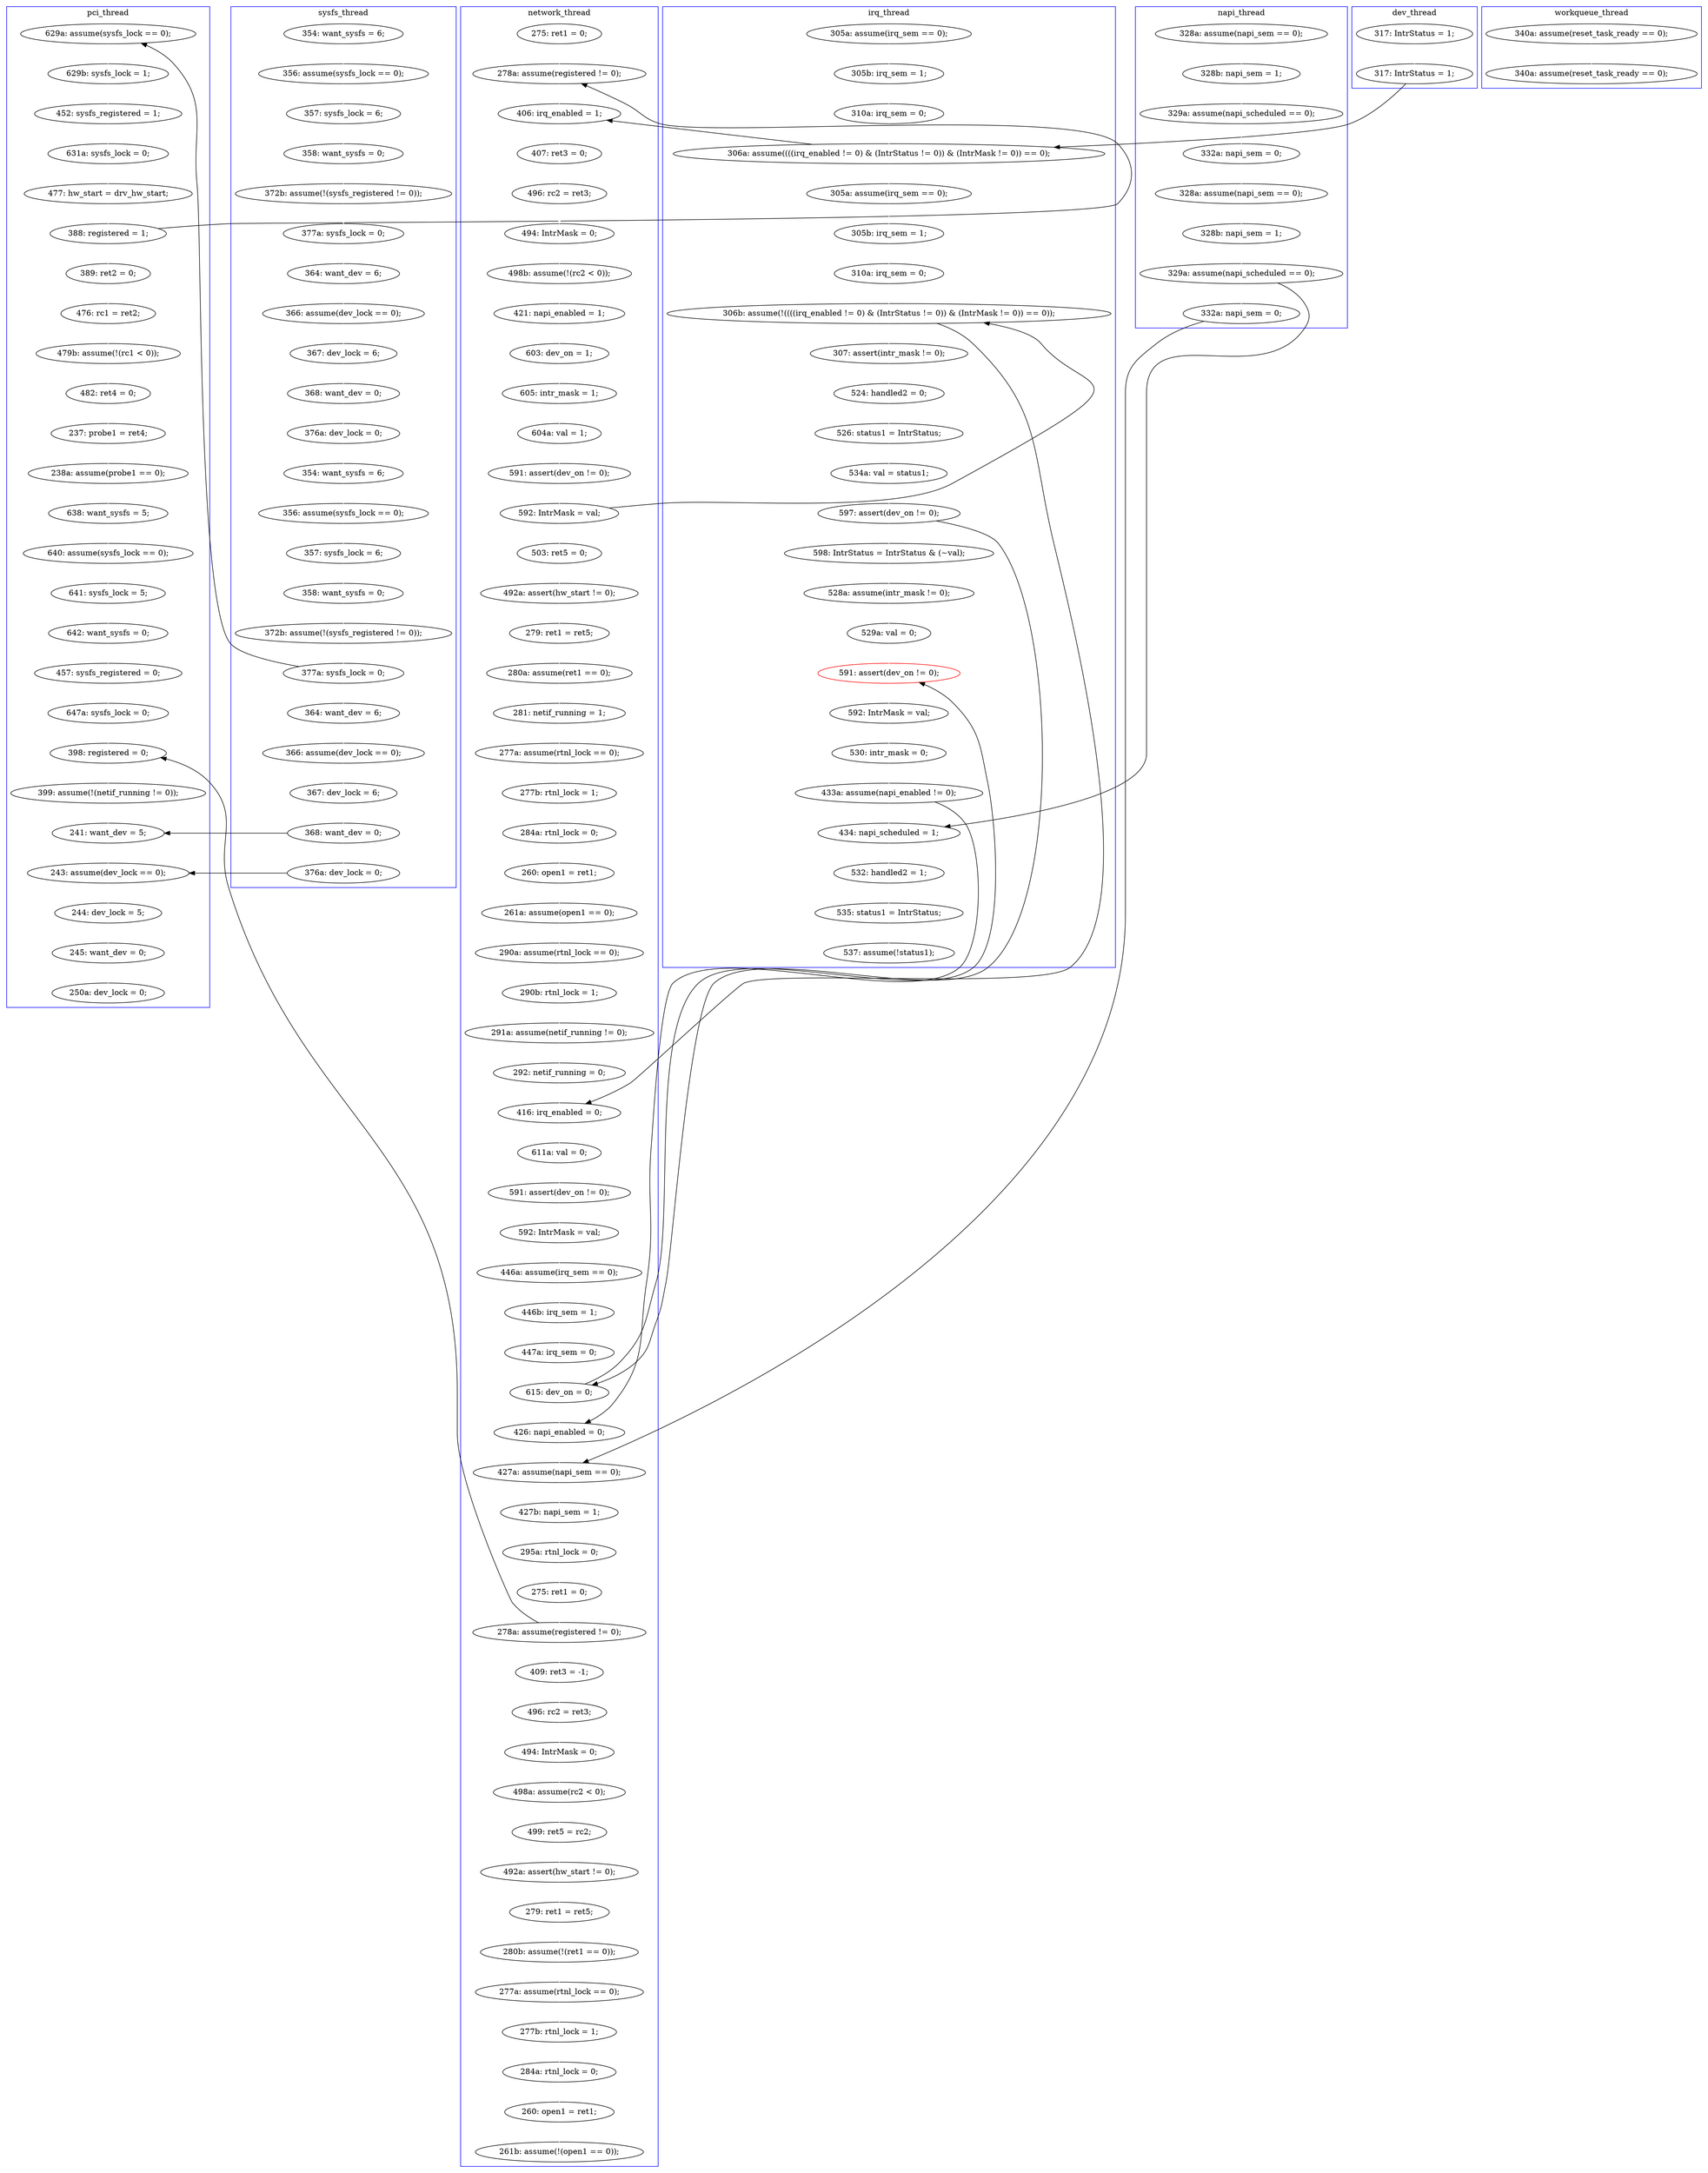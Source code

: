 digraph Counterexample {
	157 -> 158 [color = white, style = solid]
	99 -> 100 [color = white, style = solid]
	211 -> 213 [color = white, style = solid]
	74 -> 250 [color = black, style = solid, constraint = false]
	53 -> 74 [color = white, style = solid]
	231 -> 236 [color = black, style = solid, constraint = false]
	76 -> 77 [color = white, style = solid]
	191 -> 215 [color = white, style = solid]
	88 -> 96 [color = white, style = solid]
	202 -> 207 [color = white, style = solid]
	303 -> 304 [color = white, style = solid]
	213 -> 214 [color = white, style = solid]
	111 -> 116 [color = white, style = solid]
	167 -> 168 [color = white, style = solid]
	288 -> 290 [color = white, style = solid]
	65 -> 67 [color = white, style = solid]
	243 -> 249 [color = black, style = solid, constraint = false]
	228 -> 229 [color = white, style = solid]
	244 -> 246 [color = white, style = solid]
	122 -> 124 [color = black, style = solid, constraint = false]
	122 -> 123 [color = white, style = solid]
	50 -> 53 [color = white, style = solid]
	102 -> 315 [color = black, style = solid, constraint = false]
	284 -> 285 [color = white, style = solid]
	100 -> 312 [color = black, style = solid, constraint = false]
	247 -> 310 [color = white, style = solid]
	304 -> 306 [color = white, style = solid]
	79 -> 80 [color = white, style = solid]
	165 -> 173 [color = white, style = solid]
	98 -> 99 [color = white, style = solid]
	168 -> 170 [color = white, style = solid]
	262 -> 271 [color = white, style = solid]
	231 -> 249 [color = white, style = solid]
	170 -> 207 [color = black, style = solid, constraint = false]
	109 -> 111 [color = white, style = solid]
	260 -> 262 [color = white, style = solid]
	317 -> 319 [color = white, style = solid]
	217 -> 231 [color = black, style = solid, constraint = false]
	262 -> 294 [color = black, style = solid, constraint = false]
	215 -> 217 [color = white, style = solid]
	214 -> 227 [color = white, style = solid]
	96 -> 105 [color = black, style = solid, constraint = false]
	86 -> 88 [color = white, style = solid]
	172 -> 184 [color = white, style = solid]
	243 -> 244 [color = white, style = solid]
	249 -> 250 [color = white, style = solid]
	124 -> 139 [color = white, style = solid]
	67 -> 139 [color = black, style = solid, constraint = false]
	184 -> 191 [color = white, style = solid]
	57 -> 58 [color = white, style = solid]
	64 -> 65 [color = white, style = solid]
	61 -> 75 [color = white, style = solid]
	170 -> 172 [color = white, style = solid]
	140 -> 141 [color = white, style = solid]
	100 -> 102 [color = white, style = solid]
	246 -> 247 [color = white, style = solid]
	283 -> 284 [color = white, style = solid]
	58 -> 59 [color = white, style = solid]
	59 -> 61 [color = white, style = solid]
	105 -> 106 [color = white, style = solid]
	139 -> 140 [color = white, style = solid]
	130 -> 153 [color = white, style = solid]
	53 -> 244 [color = black, style = solid, constraint = false]
	67 -> 166 [color = white, style = solid]
	153 -> 156 [color = white, style = solid]
	282 -> 283 [color = white, style = solid]
	316 -> 317 [color = white, style = solid]
	40 -> 41 [color = white, style = solid]
	152 -> 157 [color = white, style = solid]
	158 -> 160 [color = white, style = solid]
	161 -> 164 [color = white, style = solid]
	296 -> 312 [color = white, style = solid]
	80 -> 83 [color = white, style = solid]
	78 -> 79 [color = white, style = solid]
	302 -> 303 [color = white, style = solid]
	277 -> 295 [color = white, style = solid]
	236 -> 237 [color = white, style = solid]
	160 -> 161 [color = white, style = solid]
	47 -> 49 [color = white, style = solid]
	297 -> 300 [color = white, style = solid]
	63 -> 64 [color = white, style = solid]
	75 -> 76 [color = white, style = solid]
	312 -> 315 [color = white, style = solid]
	38 -> 67 [color = black, style = solid, constraint = false]
	219 -> 223 [color = white, style = solid]
	56 -> 57 [color = white, style = solid]
	189 -> 198 [color = white, style = solid]
	315 -> 316 [color = white, style = solid]
	113 -> 124 [color = white, style = solid]
	34 -> 38 [color = white, style = solid]
	182 -> 185 [color = white, style = solid]
	143 -> 145 [color = white, style = solid]
	85 -> 86 [color = white, style = solid]
	306 -> 309 [color = white, style = solid]
	181 -> 182 [color = white, style = solid]
	271 -> 272 [color = white, style = solid]
	254 -> 260 [color = white, style = solid]
	201 -> 202 [color = white, style = solid]
	199 -> 201 [color = white, style = solid]
	229 -> 231 [color = white, style = solid]
	83 -> 84 [color = white, style = solid]
	123 -> 126 [color = white, style = solid]
	250 -> 251 [color = white, style = solid]
	116 -> 122 [color = white, style = solid]
	43 -> 47 [color = white, style = solid]
	166 -> 167 [color = white, style = solid]
	41 -> 43 [color = white, style = solid]
	217 -> 219 [color = white, style = solid]
	177 -> 181 [color = white, style = solid]
	141 -> 143 [color = white, style = solid]
	276 -> 277 [color = white, style = solid]
	148 -> 152 [color = white, style = solid]
	96 -> 97 [color = white, style = solid]
	223 -> 224 [color = white, style = solid]
	161 -> 170 [color = black, style = solid, constraint = false]
	295 -> 297 [color = white, style = solid]
	294 -> 296 [color = white, style = solid]
	285 -> 288 [color = white, style = solid]
	290 -> 294 [color = white, style = solid]
	251 -> 254 [color = white, style = solid]
	97 -> 98 [color = white, style = solid]
	176 -> 177 [color = white, style = solid]
	173 -> 176 [color = white, style = solid]
	274 -> 276 [color = white, style = solid]
	145 -> 148 [color = white, style = solid]
	84 -> 85 [color = white, style = solid]
	28 -> 52 [color = white, style = solid]
	164 -> 165 [color = white, style = solid]
	129 -> 130 [color = white, style = solid]
	207 -> 211 [color = white, style = solid]
	186 -> 189 [color = white, style = solid]
	106 -> 109 [color = white, style = solid]
	185 -> 186 [color = white, style = solid]
	224 -> 236 [color = white, style = solid]
	77 -> 78 [color = white, style = solid]
	239 -> 243 [color = white, style = solid]
	198 -> 199 [color = white, style = solid]
	237 -> 239 [color = white, style = solid]
	300 -> 302 [color = white, style = solid]
	227 -> 228 [color = white, style = solid]
	272 -> 274 [color = white, style = solid]
	49 -> 50 [color = white, style = solid]
	156 -> 282 [color = white, style = solid]
	126 -> 129 [color = white, style = solid]
	subgraph cluster7 {
		label = dev_thread
		color = blue
		34  [label = "317: IntrStatus = 1;"]
		38  [label = "317: IntrStatus = 1;"]
	}
	subgraph cluster5 {
		label = workqueue_thread
		color = blue
		28  [label = "340a: assume(reset_task_ready == 0);"]
		52  [label = "340a: assume(reset_task_ready == 0);"]
	}
	subgraph cluster4 {
		label = napi_thread
		color = blue
		74  [label = "332a: napi_sem = 0;"]
		43  [label = "329a: assume(napi_scheduled == 0);"]
		53  [label = "329a: assume(napi_scheduled == 0);"]
		49  [label = "328a: assume(napi_sem == 0);"]
		50  [label = "328b: napi_sem = 1;"]
		47  [label = "332a: napi_sem = 0;"]
		41  [label = "328b: napi_sem = 1;"]
		40  [label = "328a: assume(napi_sem == 0);"]
	}
	subgraph cluster3 {
		label = irq_thread
		color = blue
		223  [label = "528a: assume(intr_mask != 0);"]
		63  [label = "305a: assume(irq_sem == 0);"]
		247  [label = "535: status1 = IntrStatus;"]
		184  [label = "524: handled2 = 0;"]
		237  [label = "592: IntrMask = val;"]
		170  [label = "306b: assume(!((((irq_enabled != 0) & (IntrStatus != 0)) & (IntrMask != 0)) == 0));"]
		65  [label = "310a: irq_sem = 0;"]
		243  [label = "433a: assume(napi_enabled != 0);"]
		166  [label = "305a: assume(irq_sem == 0);"]
		239  [label = "530: intr_mask = 0;"]
		215  [label = "534a: val = status1;"]
		172  [label = "307: assert(intr_mask != 0);"]
		244  [label = "434: napi_scheduled = 1;"]
		236  [label = "591: assert(dev_on != 0);", color = red]
		168  [label = "310a: irq_sem = 0;"]
		67  [label = "306a: assume((((irq_enabled != 0) & (IntrStatus != 0)) & (IntrMask != 0)) == 0);"]
		224  [label = "529a: val = 0;"]
		219  [label = "598: IntrStatus = IntrStatus & (~val);"]
		191  [label = "526: status1 = IntrStatus;"]
		246  [label = "532: handled2 = 1;"]
		310  [label = "537: assume(!status1);"]
		167  [label = "305b: irq_sem = 1;"]
		64  [label = "305b: irq_sem = 1;"]
		217  [label = "597: assert(dev_on != 0);"]
	}
	subgraph cluster6 {
		label = sysfs_thread
		color = blue
		76  [label = "364: want_dev = 6;"]
		77  [label = "366: assume(dev_lock == 0);"]
		83  [label = "354: want_sysfs = 6;"]
		84  [label = "356: assume(sysfs_lock == 0);"]
		85  [label = "357: sysfs_lock = 6;"]
		56  [label = "354: want_sysfs = 6;"]
		80  [label = "376a: dev_lock = 0;"]
		96  [label = "377a: sysfs_lock = 0;"]
		61  [label = "372b: assume(!(sysfs_registered != 0));"]
		88  [label = "372b: assume(!(sysfs_registered != 0));"]
		59  [label = "358: want_sysfs = 0;"]
		78  [label = "367: dev_lock = 6;"]
		58  [label = "357: sysfs_lock = 6;"]
		100  [label = "368: want_dev = 0;"]
		97  [label = "364: want_dev = 6;"]
		75  [label = "377a: sysfs_lock = 0;"]
		98  [label = "366: assume(dev_lock == 0);"]
		102  [label = "376a: dev_lock = 0;"]
		79  [label = "368: want_dev = 0;"]
		86  [label = "358: want_sysfs = 0;"]
		99  [label = "367: dev_lock = 6;"]
		57  [label = "356: assume(sysfs_lock == 0);"]
	}
	subgraph cluster2 {
		label = network_thread
		color = blue
		295  [label = "492a: assert(hw_start != 0);"]
		124  [label = "278a: assume(registered != 0);"]
		304  [label = "284a: rtnl_lock = 0;"]
		157  [label = "605: intr_mask = 1;"]
		176  [label = "280a: assume(ret1 == 0);"]
		145  [label = "498b: assume(!(rc2 < 0));"]
		113  [label = "275: ret1 = 0;"]
		160  [label = "591: assert(dev_on != 0);"]
		276  [label = "498a: assume(rc2 < 0);"]
		271  [label = "409: ret3 = -1;"]
		202  [label = "292: netif_running = 0;"]
		148  [label = "421: napi_enabled = 1;"]
		164  [label = "503: ret5 = 0;"]
		274  [label = "494: IntrMask = 0;"]
		260  [label = "275: ret1 = 0;"]
		143  [label = "494: IntrMask = 0;"]
		277  [label = "499: ret5 = rc2;"]
		231  [label = "615: dev_on = 0;"]
		227  [label = "446a: assume(irq_sem == 0);"]
		141  [label = "496: rc2 = ret3;"]
		158  [label = "604a: val = 1;"]
		250  [label = "427a: assume(napi_sem == 0);"]
		309  [label = "261b: assume(!(open1 == 0));"]
		213  [label = "591: assert(dev_on != 0);"]
		186  [label = "260: open1 = ret1;"]
		198  [label = "290a: assume(rtnl_lock == 0);"]
		177  [label = "281: netif_running = 1;"]
		185  [label = "284a: rtnl_lock = 0;"]
		199  [label = "290b: rtnl_lock = 1;"]
		189  [label = "261a: assume(open1 == 0);"]
		165  [label = "492a: assert(hw_start != 0);"]
		173  [label = "279: ret1 = ret5;"]
		152  [label = "603: dev_on = 1;"]
		181  [label = "277a: assume(rtnl_lock == 0);"]
		214  [label = "592: IntrMask = val;"]
		297  [label = "279: ret1 = ret5;"]
		207  [label = "416: irq_enabled = 0;"]
		140  [label = "407: ret3 = 0;"]
		302  [label = "277a: assume(rtnl_lock == 0);"]
		161  [label = "592: IntrMask = val;"]
		262  [label = "278a: assume(registered != 0);"]
		211  [label = "611a: val = 0;"]
		272  [label = "496: rc2 = ret3;"]
		228  [label = "446b: irq_sem = 1;"]
		182  [label = "277b: rtnl_lock = 1;"]
		251  [label = "427b: napi_sem = 1;"]
		201  [label = "291a: assume(netif_running != 0);"]
		303  [label = "277b: rtnl_lock = 1;"]
		254  [label = "295a: rtnl_lock = 0;"]
		306  [label = "260: open1 = ret1;"]
		229  [label = "447a: irq_sem = 0;"]
		249  [label = "426: napi_enabled = 0;"]
		300  [label = "280b: assume(!(ret1 == 0));"]
		139  [label = "406: irq_enabled = 1;"]
	}
	subgraph cluster1 {
		label = pci_thread
		color = blue
		290  [label = "647a: sysfs_lock = 0;"]
		317  [label = "245: want_dev = 0;"]
		111  [label = "631a: sysfs_lock = 0;"]
		283  [label = "640: assume(sysfs_lock == 0);"]
		156  [label = "238a: assume(probe1 == 0);"]
		116  [label = "477: hw_start = drv_hw_start;"]
		315  [label = "243: assume(dev_lock == 0);"]
		294  [label = "398: registered = 0;"]
		288  [label = "457: sysfs_registered = 0;"]
		129  [label = "479b: assume(!(rc1 < 0));"]
		123  [label = "389: ret2 = 0;"]
		312  [label = "241: want_dev = 5;"]
		109  [label = "452: sysfs_registered = 1;"]
		122  [label = "388: registered = 1;"]
		106  [label = "629b: sysfs_lock = 1;"]
		319  [label = "250a: dev_lock = 0;"]
		126  [label = "476: rc1 = ret2;"]
		285  [label = "642: want_sysfs = 0;"]
		105  [label = "629a: assume(sysfs_lock == 0);"]
		282  [label = "638: want_sysfs = 5;"]
		316  [label = "244: dev_lock = 5;"]
		296  [label = "399: assume(!(netif_running != 0));"]
		153  [label = "237: probe1 = ret4;"]
		284  [label = "641: sysfs_lock = 5;"]
		130  [label = "482: ret4 = 0;"]
	}
}